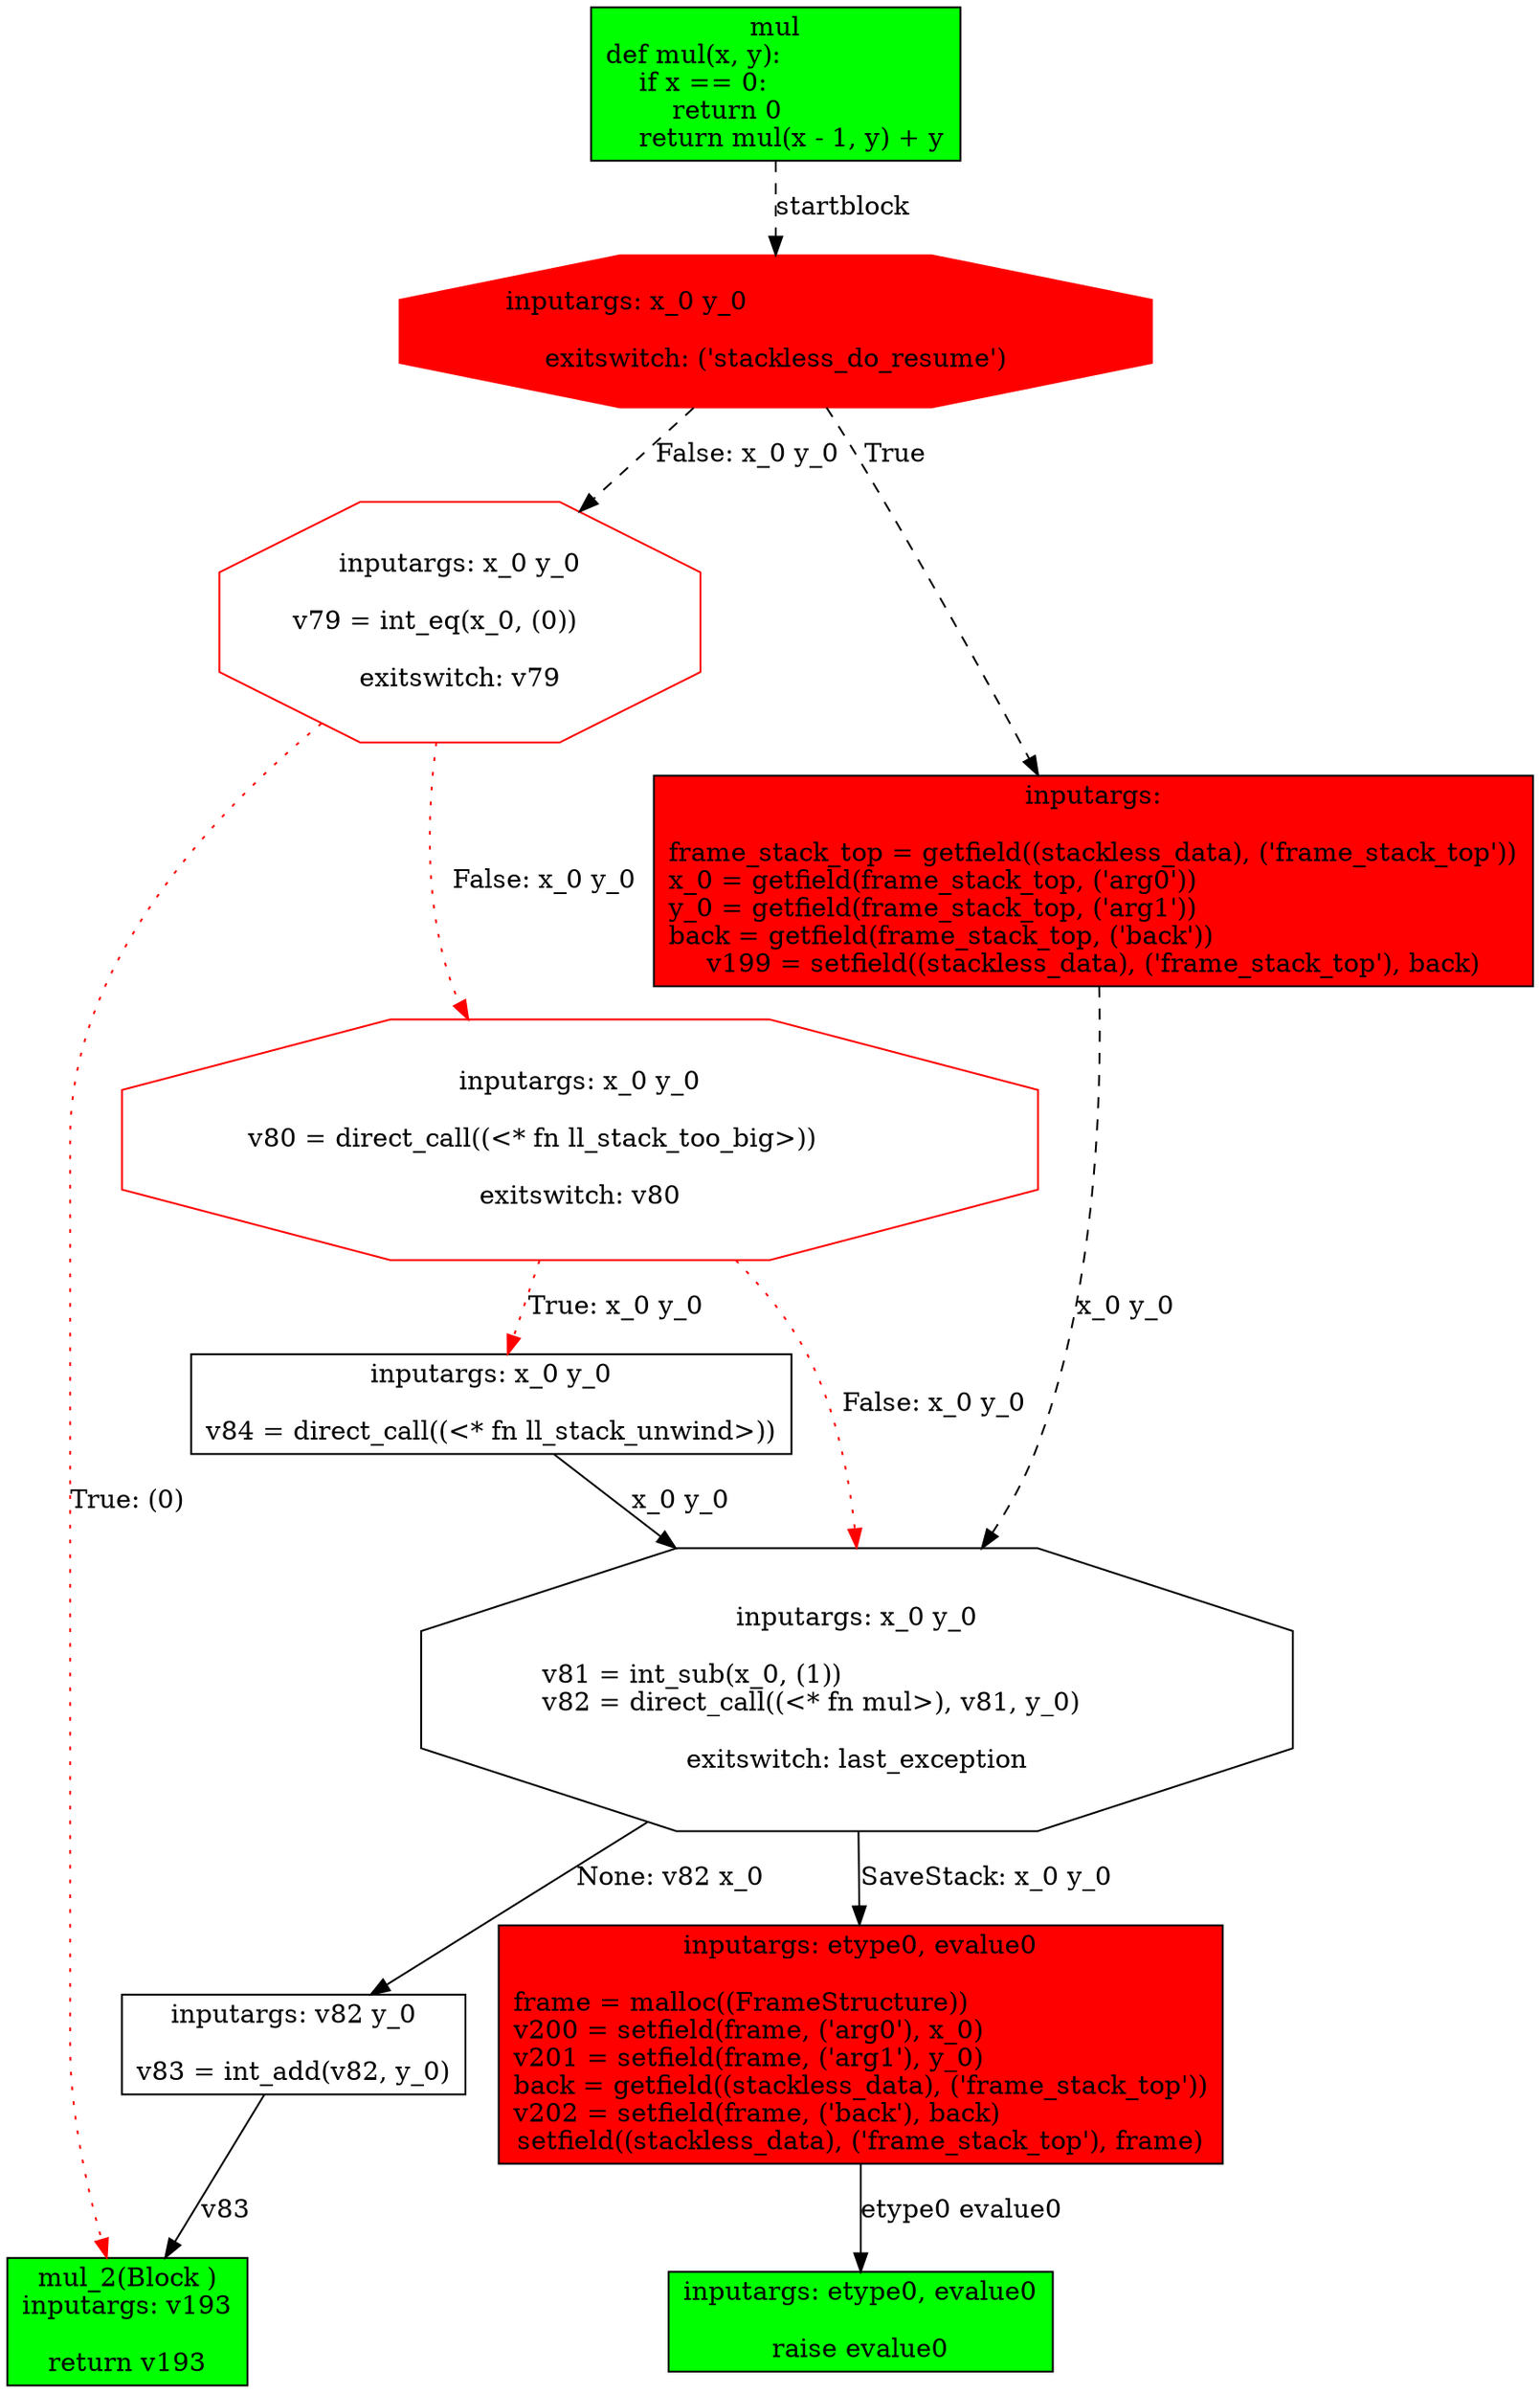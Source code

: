 digraph mul_graph {
    node [shape="octagon", color="black", fillcolor="white", style="filled"];
    subgraph mul {
        mul [shape="box", label="mul\ndef mul(x, y):\l    if x == 0:\l        return 0\l    return mul(x - 1, y) + y\l", fillcolor="green"];
        mul_r [label="inputargs: x_0 y_0\l\lexitswitch: ('stackless_do_resume')", color="red", fillcolor="red"];
        mul_0 [label="inputargs: x_0 y_0\n\nv79 = int_eq(x_0, (0))\l\lexitswitch: v79", color="red"];
        mul_1 [label="inputargs: x_0 y_0\n\nv80 = direct_call((<* fn ll_stack_too_big>))\l\lexitswitch: v80", color="red"];
        mul_2 [shape="box", label="mul_2(Block )\ninputargs: v193\n\nreturn v193", fillcolor="green"];
        mul_3 [label="inputargs: x_0 y_0\n\nv81 = int_sub(x_0, (1))\lv82 = direct_call((<* fn mul>), v81, y_0)\l\lexitswitch: last_exception", color="black"];
        mul_4 [shape="box", label="inputargs: x_0 y_0\n\nv84 = direct_call((<* fn ll_stack_unwind>))\l"];
        mul_5 [shape="box", label="inputargs: v82 y_0\n\nv83 = int_add(v82, y_0)\l", color="black"];
        mul_e [shape="box", label="inputargs: etype0, evalue0\n\nraise evalue0", fillcolor="green"];
        mul_r3 [shape="box", label="inputargs:\n\nframe_stack_top = getfield((stackless_data), ('frame_stack_top'))\lx_0 = getfield(frame_stack_top, ('arg0'))\ly_0 = getfield(frame_stack_top, ('arg1'))\lback = getfield(frame_stack_top, ('back'))\lv199 = setfield((stackless_data), ('frame_stack_top'), back)", fillcolor="red"];
        mul_s3 [shape="box", label="inputargs: etype0, evalue0\n\nframe = malloc((FrameStructure))\lv200 = setfield(frame, ('arg0'), x_0)\lv201 = setfield(frame, ('arg1'), y_0)\lback = getfield((stackless_data), ('frame_stack_top'))\lv202 = setfield(frame, ('back'), back)\lsetfield((stackless_data), ('frame_stack_top'), frame)", fillcolor="red"];
        mul -> mul_r [label="startblock", style="dashed", color="black"];
        mul_r -> mul_0 [label="False: x_0 y_0", style="dashed", color="black"];
        mul_r -> mul_r3 [label="True" style="dashed", color="black"];
        mul_r3 -> mul_3 [label="x_0 y_0", style="dashed", color="black"];
        mul_0 -> mul_1 [label="False: x_0 y_0", style="dotted", color="red"];
        mul_0 -> mul_2 [label="True: (0)", style="dotted", color="red"];
        mul_1 -> mul_3 [label="False: x_0 y_0", style="dotted", color="red"];
        mul_1 -> mul_4 [label="True: x_0 y_0", style="dotted", color="red"];
        mul_3 -> mul_5 [label="None: v82 x_0", style="solid", color="black"];
        mul_3 -> mul_s3 [label="SaveStack: x_0 y_0"];
        mul_s3 -> mul_e [label="etype0 evalue0"];
        mul_5 -> mul_2 [label="v83"];
        mul_4 -> mul_3 [label="x_0 y_0", style="solid", color="black"];
    }
}
